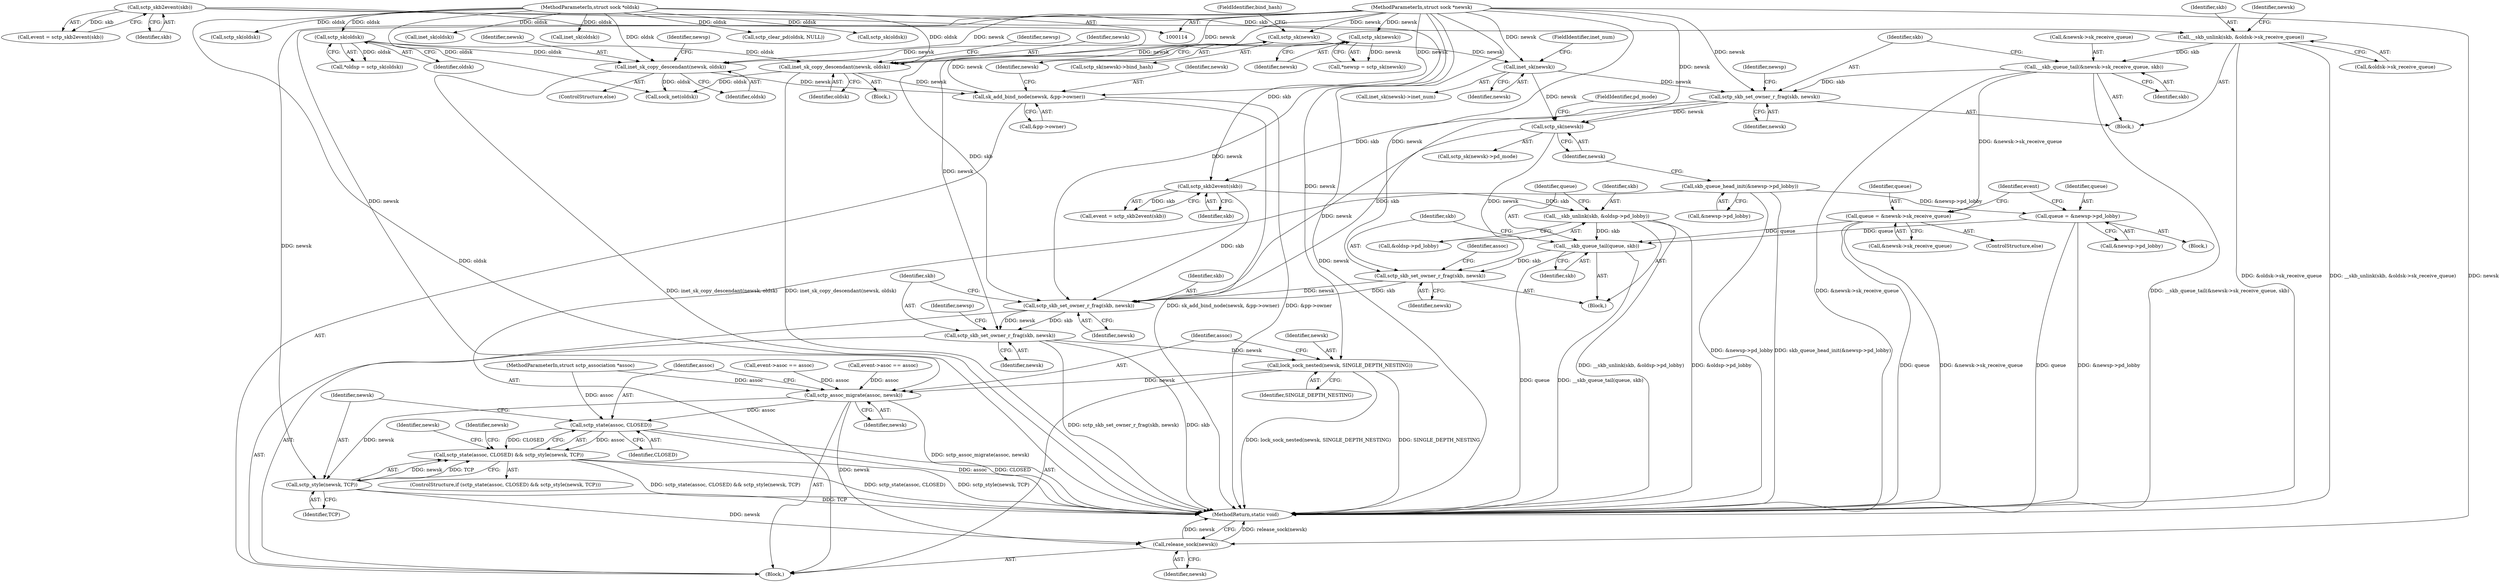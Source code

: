 digraph "0_linux_2d45a02d0166caf2627fe91897c6ffc3b19514c4_2@pointer" {
"1000358" [label="(Call,sctp_skb_set_owner_r_frag(skb, newsk))"];
"1000355" [label="(Call,__skb_queue_tail(queue, skb))"];
"1000331" [label="(Call,queue = &newsk->sk_receive_queue)"];
"1000283" [label="(Call,__skb_queue_tail(&newsk->sk_receive_queue, skb))"];
"1000277" [label="(Call,__skb_unlink(skb, &oldsk->sk_receive_queue))"];
"1000268" [label="(Call,sctp_skb2event(skb))"];
"1000324" [label="(Call,queue = &newsp->pd_lobby)"];
"1000292" [label="(Call,skb_queue_head_init(&newsp->pd_lobby))"];
"1000349" [label="(Call,__skb_unlink(skb, &oldsp->pd_lobby))"];
"1000340" [label="(Call,sctp_skb2event(skb))"];
"1000289" [label="(Call,sctp_skb_set_owner_r_frag(skb, newsk))"];
"1000234" [label="(Call,inet_sk(newsk))"];
"1000228" [label="(Call,sctp_sk(newsk))"];
"1000220" [label="(Call,sk_add_bind_node(newsk, &pp->owner))"];
"1000183" [label="(Call,inet_sk_copy_descendant(newsk, oldsk))"];
"1000128" [label="(Call,sctp_sk(newsk))"];
"1000116" [label="(MethodParameterIn,struct sock *newsk)"];
"1000123" [label="(Call,sctp_sk(oldsk))"];
"1000115" [label="(MethodParameterIn,struct sock *oldsk)"];
"1000170" [label="(Call,inet_sk_copy_descendant(newsk, oldsk))"];
"1000300" [label="(Call,sctp_sk(newsk))"];
"1000370" [label="(Call,sctp_skb_set_owner_r_frag(skb, newsk))"];
"1000373" [label="(Call,sctp_skb_set_owner_r_frag(skb, newsk))"];
"1000381" [label="(Call,lock_sock_nested(newsk, SINGLE_DEPTH_NESTING))"];
"1000384" [label="(Call,sctp_assoc_migrate(assoc, newsk))"];
"1000389" [label="(Call,sctp_state(assoc, CLOSED))"];
"1000388" [label="(Call,sctp_state(assoc, CLOSED) && sctp_style(newsk, TCP))"];
"1000392" [label="(Call,sctp_style(newsk, TCP))"];
"1000405" [label="(Call,release_sock(newsk))"];
"1000283" [label="(Call,__skb_queue_tail(&newsk->sk_receive_queue, skb))"];
"1000227" [label="(Call,sctp_sk(newsk)->bind_hash)"];
"1000124" [label="(Identifier,oldsk)"];
"1000385" [label="(Identifier,assoc)"];
"1000388" [label="(Call,sctp_state(assoc, CLOSED) && sctp_style(newsk, TCP))"];
"1000359" [label="(Identifier,skb)"];
"1000279" [label="(Call,&oldsk->sk_receive_queue)"];
"1000277" [label="(Call,__skb_unlink(skb, &oldsk->sk_receive_queue))"];
"1000367" [label="(Call,sctp_clear_pd(oldsk, NULL))"];
"1000406" [label="(Identifier,newsk)"];
"1000386" [label="(Identifier,newsk)"];
"1000357" [label="(Identifier,skb)"];
"1000129" [label="(Identifier,newsk)"];
"1000183" [label="(Call,inet_sk_copy_descendant(newsk, oldsk))"];
"1000364" [label="(Identifier,assoc)"];
"1000302" [label="(FieldIdentifier,pd_mode)"];
"1000375" [label="(Identifier,newsk)"];
"1000233" [label="(Call,inet_sk(newsk)->inet_num)"];
"1000301" [label="(Identifier,newsk)"];
"1000405" [label="(Call,release_sock(newsk))"];
"1000332" [label="(Identifier,queue)"];
"1000371" [label="(Identifier,skb)"];
"1000312" [label="(Call,sctp_sk(oldsk))"];
"1000268" [label="(Call,sctp_skb2event(skb))"];
"1000325" [label="(Identifier,queue)"];
"1000355" [label="(Call,__skb_queue_tail(queue, skb))"];
"1000188" [label="(Identifier,newsp)"];
"1000172" [label="(Identifier,oldsk)"];
"1000222" [label="(Call,&pp->owner)"];
"1000339" [label="(Identifier,event)"];
"1000185" [label="(Identifier,oldsk)"];
"1000116" [label="(MethodParameterIn,struct sock *newsk)"];
"1000330" [label="(ControlStructure,else)"];
"1000299" [label="(Call,sctp_sk(newsk)->pd_mode)"];
"1000324" [label="(Call,queue = &newsp->pd_lobby)"];
"1000123" [label="(Call,sctp_sk(oldsk))"];
"1000286" [label="(Identifier,newsk)"];
"1000115" [label="(MethodParameterIn,struct sock *oldsk)"];
"1000381" [label="(Call,lock_sock_nested(newsk, SINGLE_DEPTH_NESTING))"];
"1000333" [label="(Call,&newsk->sk_receive_queue)"];
"1000119" [label="(Block,)"];
"1000230" [label="(FieldIdentifier,bind_hash)"];
"1000217" [label="(Call,sctp_sk(oldsk))"];
"1000392" [label="(Call,sctp_style(newsk, TCP))"];
"1000341" [label="(Identifier,skb)"];
"1000229" [label="(Identifier,newsk)"];
"1000117" [label="(MethodParameterIn,struct sctp_association *assoc)"];
"1000382" [label="(Identifier,newsk)"];
"1000384" [label="(Call,sctp_assoc_migrate(assoc, newsk))"];
"1000235" [label="(Identifier,newsk)"];
"1000387" [label="(ControlStructure,if (sctp_state(assoc, CLOSED) && sctp_style(newsk, TCP)))"];
"1000323" [label="(Block,)"];
"1000284" [label="(Call,&newsk->sk_receive_queue)"];
"1000326" [label="(Call,&newsp->pd_lobby)"];
"1000228" [label="(Call,sctp_sk(newsk))"];
"1000300" [label="(Call,sctp_sk(newsk))"];
"1000350" [label="(Identifier,skb)"];
"1000393" [label="(Identifier,newsk)"];
"1000291" [label="(Identifier,newsk)"];
"1000184" [label="(Identifier,newsk)"];
"1000383" [label="(Identifier,SINGLE_DEPTH_NESTING)"];
"1000343" [label="(Call,event->asoc == assoc)"];
"1000292" [label="(Call,skb_queue_head_init(&newsp->pd_lobby))"];
"1000269" [label="(Identifier,skb)"];
"1000266" [label="(Call,event = sctp_skb2event(skb))"];
"1000234" [label="(Call,inet_sk(newsk))"];
"1000126" [label="(Call,*newsp = sctp_sk(newsk))"];
"1000374" [label="(Identifier,skb)"];
"1000176" [label="(Identifier,newsp)"];
"1000407" [label="(MethodReturn,static void)"];
"1000170" [label="(Call,inet_sk_copy_descendant(newsk, oldsk))"];
"1000290" [label="(Identifier,skb)"];
"1000351" [label="(Call,&oldsp->pd_lobby)"];
"1000121" [label="(Call,*oldsp = sctp_sk(oldsk))"];
"1000349" [label="(Call,__skb_unlink(skb, &oldsp->pd_lobby))"];
"1000271" [label="(Call,event->asoc == assoc)"];
"1000238" [label="(Call,inet_sk(oldsk))"];
"1000293" [label="(Call,&newsp->pd_lobby)"];
"1000394" [label="(Identifier,TCP)"];
"1000276" [label="(Block,)"];
"1000391" [label="(Identifier,CLOSED)"];
"1000288" [label="(Identifier,skb)"];
"1000338" [label="(Call,event = sctp_skb2event(skb))"];
"1000289" [label="(Call,sctp_skb_set_owner_r_frag(skb, newsk))"];
"1000378" [label="(Identifier,newsp)"];
"1000128" [label="(Call,sctp_sk(newsk))"];
"1000348" [label="(Block,)"];
"1000372" [label="(Identifier,newsk)"];
"1000220" [label="(Call,sk_add_bind_node(newsk, &pp->owner))"];
"1000389" [label="(Call,sctp_state(assoc, CLOSED))"];
"1000295" [label="(Identifier,newsp)"];
"1000390" [label="(Identifier,assoc)"];
"1000182" [label="(ControlStructure,else)"];
"1000171" [label="(Identifier,newsk)"];
"1000397" [label="(Identifier,newsk)"];
"1000205" [label="(Call,inet_sk(oldsk))"];
"1000402" [label="(Identifier,newsk)"];
"1000236" [label="(FieldIdentifier,inet_num)"];
"1000370" [label="(Call,sctp_skb_set_owner_r_frag(skb, newsk))"];
"1000356" [label="(Identifier,queue)"];
"1000358" [label="(Call,sctp_skb_set_owner_r_frag(skb, newsk))"];
"1000221" [label="(Identifier,newsk)"];
"1000373" [label="(Call,sctp_skb_set_owner_r_frag(skb, newsk))"];
"1000331" [label="(Call,queue = &newsk->sk_receive_queue)"];
"1000340" [label="(Call,sctp_skb2event(skb))"];
"1000360" [label="(Identifier,newsk)"];
"1000278" [label="(Identifier,skb)"];
"1000160" [label="(Block,)"];
"1000202" [label="(Call,sock_net(oldsk))"];
"1000358" -> "1000348"  [label="AST: "];
"1000358" -> "1000360"  [label="CFG: "];
"1000359" -> "1000358"  [label="AST: "];
"1000360" -> "1000358"  [label="AST: "];
"1000364" -> "1000358"  [label="CFG: "];
"1000355" -> "1000358"  [label="DDG: skb"];
"1000300" -> "1000358"  [label="DDG: newsk"];
"1000116" -> "1000358"  [label="DDG: newsk"];
"1000358" -> "1000370"  [label="DDG: skb"];
"1000358" -> "1000370"  [label="DDG: newsk"];
"1000355" -> "1000348"  [label="AST: "];
"1000355" -> "1000357"  [label="CFG: "];
"1000356" -> "1000355"  [label="AST: "];
"1000357" -> "1000355"  [label="AST: "];
"1000359" -> "1000355"  [label="CFG: "];
"1000355" -> "1000407"  [label="DDG: queue"];
"1000355" -> "1000407"  [label="DDG: __skb_queue_tail(queue, skb)"];
"1000331" -> "1000355"  [label="DDG: queue"];
"1000324" -> "1000355"  [label="DDG: queue"];
"1000349" -> "1000355"  [label="DDG: skb"];
"1000331" -> "1000330"  [label="AST: "];
"1000331" -> "1000333"  [label="CFG: "];
"1000332" -> "1000331"  [label="AST: "];
"1000333" -> "1000331"  [label="AST: "];
"1000339" -> "1000331"  [label="CFG: "];
"1000331" -> "1000407"  [label="DDG: &newsk->sk_receive_queue"];
"1000331" -> "1000407"  [label="DDG: queue"];
"1000283" -> "1000331"  [label="DDG: &newsk->sk_receive_queue"];
"1000283" -> "1000276"  [label="AST: "];
"1000283" -> "1000288"  [label="CFG: "];
"1000284" -> "1000283"  [label="AST: "];
"1000288" -> "1000283"  [label="AST: "];
"1000290" -> "1000283"  [label="CFG: "];
"1000283" -> "1000407"  [label="DDG: &newsk->sk_receive_queue"];
"1000283" -> "1000407"  [label="DDG: __skb_queue_tail(&newsk->sk_receive_queue, skb)"];
"1000277" -> "1000283"  [label="DDG: skb"];
"1000283" -> "1000289"  [label="DDG: skb"];
"1000277" -> "1000276"  [label="AST: "];
"1000277" -> "1000279"  [label="CFG: "];
"1000278" -> "1000277"  [label="AST: "];
"1000279" -> "1000277"  [label="AST: "];
"1000286" -> "1000277"  [label="CFG: "];
"1000277" -> "1000407"  [label="DDG: __skb_unlink(skb, &oldsk->sk_receive_queue)"];
"1000277" -> "1000407"  [label="DDG: &oldsk->sk_receive_queue"];
"1000268" -> "1000277"  [label="DDG: skb"];
"1000268" -> "1000266"  [label="AST: "];
"1000268" -> "1000269"  [label="CFG: "];
"1000269" -> "1000268"  [label="AST: "];
"1000266" -> "1000268"  [label="CFG: "];
"1000268" -> "1000266"  [label="DDG: skb"];
"1000268" -> "1000340"  [label="DDG: skb"];
"1000268" -> "1000370"  [label="DDG: skb"];
"1000324" -> "1000323"  [label="AST: "];
"1000324" -> "1000326"  [label="CFG: "];
"1000325" -> "1000324"  [label="AST: "];
"1000326" -> "1000324"  [label="AST: "];
"1000339" -> "1000324"  [label="CFG: "];
"1000324" -> "1000407"  [label="DDG: &newsp->pd_lobby"];
"1000324" -> "1000407"  [label="DDG: queue"];
"1000292" -> "1000324"  [label="DDG: &newsp->pd_lobby"];
"1000292" -> "1000119"  [label="AST: "];
"1000292" -> "1000293"  [label="CFG: "];
"1000293" -> "1000292"  [label="AST: "];
"1000301" -> "1000292"  [label="CFG: "];
"1000292" -> "1000407"  [label="DDG: skb_queue_head_init(&newsp->pd_lobby)"];
"1000292" -> "1000407"  [label="DDG: &newsp->pd_lobby"];
"1000349" -> "1000348"  [label="AST: "];
"1000349" -> "1000351"  [label="CFG: "];
"1000350" -> "1000349"  [label="AST: "];
"1000351" -> "1000349"  [label="AST: "];
"1000356" -> "1000349"  [label="CFG: "];
"1000349" -> "1000407"  [label="DDG: __skb_unlink(skb, &oldsp->pd_lobby)"];
"1000349" -> "1000407"  [label="DDG: &oldsp->pd_lobby"];
"1000340" -> "1000349"  [label="DDG: skb"];
"1000340" -> "1000338"  [label="AST: "];
"1000340" -> "1000341"  [label="CFG: "];
"1000341" -> "1000340"  [label="AST: "];
"1000338" -> "1000340"  [label="CFG: "];
"1000340" -> "1000338"  [label="DDG: skb"];
"1000289" -> "1000340"  [label="DDG: skb"];
"1000340" -> "1000370"  [label="DDG: skb"];
"1000289" -> "1000276"  [label="AST: "];
"1000289" -> "1000291"  [label="CFG: "];
"1000290" -> "1000289"  [label="AST: "];
"1000291" -> "1000289"  [label="AST: "];
"1000295" -> "1000289"  [label="CFG: "];
"1000234" -> "1000289"  [label="DDG: newsk"];
"1000116" -> "1000289"  [label="DDG: newsk"];
"1000289" -> "1000300"  [label="DDG: newsk"];
"1000289" -> "1000370"  [label="DDG: skb"];
"1000234" -> "1000233"  [label="AST: "];
"1000234" -> "1000235"  [label="CFG: "];
"1000235" -> "1000234"  [label="AST: "];
"1000236" -> "1000234"  [label="CFG: "];
"1000228" -> "1000234"  [label="DDG: newsk"];
"1000116" -> "1000234"  [label="DDG: newsk"];
"1000234" -> "1000300"  [label="DDG: newsk"];
"1000228" -> "1000227"  [label="AST: "];
"1000228" -> "1000229"  [label="CFG: "];
"1000229" -> "1000228"  [label="AST: "];
"1000230" -> "1000228"  [label="CFG: "];
"1000220" -> "1000228"  [label="DDG: newsk"];
"1000116" -> "1000228"  [label="DDG: newsk"];
"1000220" -> "1000119"  [label="AST: "];
"1000220" -> "1000222"  [label="CFG: "];
"1000221" -> "1000220"  [label="AST: "];
"1000222" -> "1000220"  [label="AST: "];
"1000229" -> "1000220"  [label="CFG: "];
"1000220" -> "1000407"  [label="DDG: &pp->owner"];
"1000220" -> "1000407"  [label="DDG: sk_add_bind_node(newsk, &pp->owner)"];
"1000183" -> "1000220"  [label="DDG: newsk"];
"1000170" -> "1000220"  [label="DDG: newsk"];
"1000116" -> "1000220"  [label="DDG: newsk"];
"1000183" -> "1000182"  [label="AST: "];
"1000183" -> "1000185"  [label="CFG: "];
"1000184" -> "1000183"  [label="AST: "];
"1000185" -> "1000183"  [label="AST: "];
"1000188" -> "1000183"  [label="CFG: "];
"1000183" -> "1000407"  [label="DDG: inet_sk_copy_descendant(newsk, oldsk)"];
"1000128" -> "1000183"  [label="DDG: newsk"];
"1000116" -> "1000183"  [label="DDG: newsk"];
"1000123" -> "1000183"  [label="DDG: oldsk"];
"1000115" -> "1000183"  [label="DDG: oldsk"];
"1000183" -> "1000202"  [label="DDG: oldsk"];
"1000128" -> "1000126"  [label="AST: "];
"1000128" -> "1000129"  [label="CFG: "];
"1000129" -> "1000128"  [label="AST: "];
"1000126" -> "1000128"  [label="CFG: "];
"1000128" -> "1000126"  [label="DDG: newsk"];
"1000116" -> "1000128"  [label="DDG: newsk"];
"1000128" -> "1000170"  [label="DDG: newsk"];
"1000116" -> "1000114"  [label="AST: "];
"1000116" -> "1000407"  [label="DDG: newsk"];
"1000116" -> "1000170"  [label="DDG: newsk"];
"1000116" -> "1000300"  [label="DDG: newsk"];
"1000116" -> "1000370"  [label="DDG: newsk"];
"1000116" -> "1000373"  [label="DDG: newsk"];
"1000116" -> "1000381"  [label="DDG: newsk"];
"1000116" -> "1000384"  [label="DDG: newsk"];
"1000116" -> "1000392"  [label="DDG: newsk"];
"1000116" -> "1000405"  [label="DDG: newsk"];
"1000123" -> "1000121"  [label="AST: "];
"1000123" -> "1000124"  [label="CFG: "];
"1000124" -> "1000123"  [label="AST: "];
"1000121" -> "1000123"  [label="CFG: "];
"1000123" -> "1000121"  [label="DDG: oldsk"];
"1000115" -> "1000123"  [label="DDG: oldsk"];
"1000123" -> "1000170"  [label="DDG: oldsk"];
"1000115" -> "1000114"  [label="AST: "];
"1000115" -> "1000407"  [label="DDG: oldsk"];
"1000115" -> "1000170"  [label="DDG: oldsk"];
"1000115" -> "1000202"  [label="DDG: oldsk"];
"1000115" -> "1000205"  [label="DDG: oldsk"];
"1000115" -> "1000217"  [label="DDG: oldsk"];
"1000115" -> "1000238"  [label="DDG: oldsk"];
"1000115" -> "1000312"  [label="DDG: oldsk"];
"1000115" -> "1000367"  [label="DDG: oldsk"];
"1000170" -> "1000160"  [label="AST: "];
"1000170" -> "1000172"  [label="CFG: "];
"1000171" -> "1000170"  [label="AST: "];
"1000172" -> "1000170"  [label="AST: "];
"1000176" -> "1000170"  [label="CFG: "];
"1000170" -> "1000407"  [label="DDG: inet_sk_copy_descendant(newsk, oldsk)"];
"1000170" -> "1000202"  [label="DDG: oldsk"];
"1000300" -> "1000299"  [label="AST: "];
"1000300" -> "1000301"  [label="CFG: "];
"1000301" -> "1000300"  [label="AST: "];
"1000302" -> "1000300"  [label="CFG: "];
"1000300" -> "1000370"  [label="DDG: newsk"];
"1000370" -> "1000119"  [label="AST: "];
"1000370" -> "1000372"  [label="CFG: "];
"1000371" -> "1000370"  [label="AST: "];
"1000372" -> "1000370"  [label="AST: "];
"1000374" -> "1000370"  [label="CFG: "];
"1000370" -> "1000373"  [label="DDG: skb"];
"1000370" -> "1000373"  [label="DDG: newsk"];
"1000373" -> "1000119"  [label="AST: "];
"1000373" -> "1000375"  [label="CFG: "];
"1000374" -> "1000373"  [label="AST: "];
"1000375" -> "1000373"  [label="AST: "];
"1000378" -> "1000373"  [label="CFG: "];
"1000373" -> "1000407"  [label="DDG: sctp_skb_set_owner_r_frag(skb, newsk)"];
"1000373" -> "1000407"  [label="DDG: skb"];
"1000373" -> "1000381"  [label="DDG: newsk"];
"1000381" -> "1000119"  [label="AST: "];
"1000381" -> "1000383"  [label="CFG: "];
"1000382" -> "1000381"  [label="AST: "];
"1000383" -> "1000381"  [label="AST: "];
"1000385" -> "1000381"  [label="CFG: "];
"1000381" -> "1000407"  [label="DDG: SINGLE_DEPTH_NESTING"];
"1000381" -> "1000407"  [label="DDG: lock_sock_nested(newsk, SINGLE_DEPTH_NESTING)"];
"1000381" -> "1000384"  [label="DDG: newsk"];
"1000384" -> "1000119"  [label="AST: "];
"1000384" -> "1000386"  [label="CFG: "];
"1000385" -> "1000384"  [label="AST: "];
"1000386" -> "1000384"  [label="AST: "];
"1000390" -> "1000384"  [label="CFG: "];
"1000384" -> "1000407"  [label="DDG: sctp_assoc_migrate(assoc, newsk)"];
"1000271" -> "1000384"  [label="DDG: assoc"];
"1000343" -> "1000384"  [label="DDG: assoc"];
"1000117" -> "1000384"  [label="DDG: assoc"];
"1000384" -> "1000389"  [label="DDG: assoc"];
"1000384" -> "1000392"  [label="DDG: newsk"];
"1000384" -> "1000405"  [label="DDG: newsk"];
"1000389" -> "1000388"  [label="AST: "];
"1000389" -> "1000391"  [label="CFG: "];
"1000390" -> "1000389"  [label="AST: "];
"1000391" -> "1000389"  [label="AST: "];
"1000393" -> "1000389"  [label="CFG: "];
"1000388" -> "1000389"  [label="CFG: "];
"1000389" -> "1000407"  [label="DDG: assoc"];
"1000389" -> "1000407"  [label="DDG: CLOSED"];
"1000389" -> "1000388"  [label="DDG: assoc"];
"1000389" -> "1000388"  [label="DDG: CLOSED"];
"1000117" -> "1000389"  [label="DDG: assoc"];
"1000388" -> "1000387"  [label="AST: "];
"1000388" -> "1000392"  [label="CFG: "];
"1000392" -> "1000388"  [label="AST: "];
"1000397" -> "1000388"  [label="CFG: "];
"1000402" -> "1000388"  [label="CFG: "];
"1000388" -> "1000407"  [label="DDG: sctp_state(assoc, CLOSED)"];
"1000388" -> "1000407"  [label="DDG: sctp_style(newsk, TCP)"];
"1000388" -> "1000407"  [label="DDG: sctp_state(assoc, CLOSED) && sctp_style(newsk, TCP)"];
"1000392" -> "1000388"  [label="DDG: newsk"];
"1000392" -> "1000388"  [label="DDG: TCP"];
"1000392" -> "1000394"  [label="CFG: "];
"1000393" -> "1000392"  [label="AST: "];
"1000394" -> "1000392"  [label="AST: "];
"1000392" -> "1000407"  [label="DDG: TCP"];
"1000392" -> "1000405"  [label="DDG: newsk"];
"1000405" -> "1000119"  [label="AST: "];
"1000405" -> "1000406"  [label="CFG: "];
"1000406" -> "1000405"  [label="AST: "];
"1000407" -> "1000405"  [label="CFG: "];
"1000405" -> "1000407"  [label="DDG: release_sock(newsk)"];
"1000405" -> "1000407"  [label="DDG: newsk"];
}
